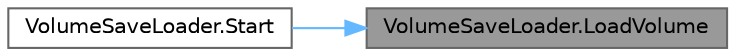 digraph "VolumeSaveLoader.LoadVolume"
{
 // LATEX_PDF_SIZE
  bgcolor="transparent";
  edge [fontname=Helvetica,fontsize=10,labelfontname=Helvetica,labelfontsize=10];
  node [fontname=Helvetica,fontsize=10,shape=box,height=0.2,width=0.4];
  rankdir="RL";
  Node1 [id="Node000001",label="VolumeSaveLoader.LoadVolume",height=0.2,width=0.4,color="gray40", fillcolor="grey60", style="filled", fontcolor="black",tooltip="各カテゴリの音量を外部ファイルから読み込む。"];
  Node1 -> Node2 [id="edge1_Node000001_Node000002",dir="back",color="steelblue1",style="solid",tooltip=" "];
  Node2 [id="Node000002",label="VolumeSaveLoader.Start",height=0.2,width=0.4,color="grey40", fillcolor="white", style="filled",URL="$class_volume_save_loader.html#aac8a572247a30b45a626e9d41e954abf",tooltip=" "];
}
